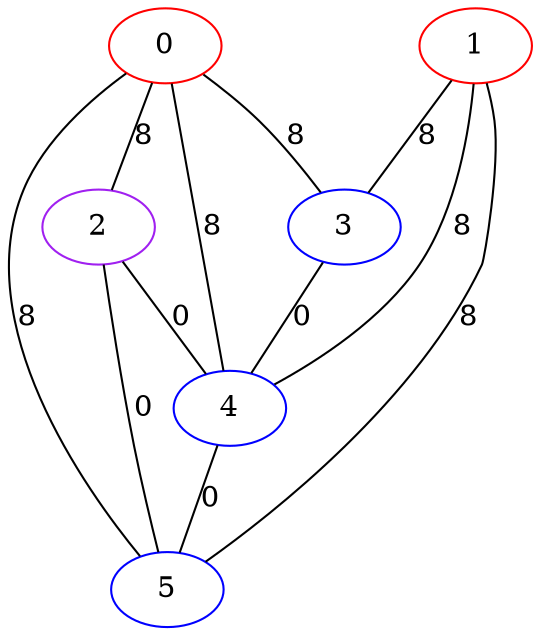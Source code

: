 graph "" {
0 [color=red, weight=1];
1 [color=red, weight=1];
2 [color=purple, weight=4];
3 [color=blue, weight=3];
4 [color=blue, weight=3];
5 [color=blue, weight=3];
0 -- 2  [key=0, label=8];
0 -- 3  [key=0, label=8];
0 -- 4  [key=0, label=8];
0 -- 5  [key=0, label=8];
1 -- 3  [key=0, label=8];
1 -- 4  [key=0, label=8];
1 -- 5  [key=0, label=8];
2 -- 4  [key=0, label=0];
2 -- 5  [key=0, label=0];
3 -- 4  [key=0, label=0];
4 -- 5  [key=0, label=0];
}
